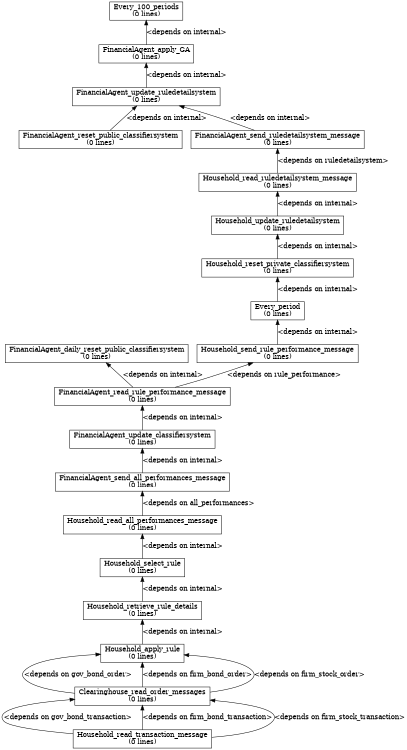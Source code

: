 digraph dependency_graph {
	rankdir=BT;
	size="8,5"
	node [shape = rect];
	
	/* Functions */
	FinancialAgent_send_ruledetailsystem_message[height = 0.000000, label = "FinancialAgent_send_ruledetailsystem_message\n(0 lines)"]
	FinancialAgent_reset_public_classifiersystem[height = 0.000000, label = "FinancialAgent_reset_public_classifiersystem\n(0 lines)"]
	FinancialAgent_update_ruledetailsystem[height = 0.000000, label = "FinancialAgent_update_ruledetailsystem\n(0 lines)"]
	FinancialAgent_apply_GA[height = 0.000000, label = "FinancialAgent_apply_GA\n(0 lines)"]
	Every_100_periods[height = 0.000000, label = "Every_100_periods\n(0 lines)"]
	FinancialAgent_send_all_performances_message[height = 0.000000, label = "FinancialAgent_send_all_performances_message\n(0 lines)"]
	FinancialAgent_update_classifiersystem[height = 0.000000, label = "FinancialAgent_update_classifiersystem\n(0 lines)"]
	FinancialAgent_read_rule_performance_message[height = 0.000000, label = "FinancialAgent_read_rule_performance_message\n(0 lines)"]
	FinancialAgent_daily_reset_public_classifiersystem[height = 0.000000, label = "FinancialAgent_daily_reset_public_classifiersystem\n(0 lines)"]
	Clearinghouse_read_order_messages[height = 0.000000, label = "Clearinghouse_read_order_messages\n(0 lines)"]
	Household_read_transaction_message[height = 0.000000, label = "Household_read_transaction_message\n(0 lines)"]
	Household_reset_private_classifiersystem[height = 0.000000, label = "Household_reset_private_classifiersystem\n(0 lines)"]
	Household_update_ruledetailsystem[height = 0.000000, label = "Household_update_ruledetailsystem\n(0 lines)"]
	Household_read_ruledetailsystem_message[height = 0.000000, label = "Household_read_ruledetailsystem_message\n(0 lines)"]
	Household_apply_rule[height = 0.000000, label = "Household_apply_rule\n(0 lines)"]
	Household_retrieve_rule_details[height = 0.000000, label = "Household_retrieve_rule_details\n(0 lines)"]
	Household_select_rule[height = 0.000000, label = "Household_select_rule\n(0 lines)"]
	Household_read_all_performances_message[height = 0.000000, label = "Household_read_all_performances_message\n(0 lines)"]
	Household_send_rule_performance_message[height = 0.000000, label = "Household_send_rule_performance_message\n(0 lines)"]
	Every_period[height = 0.000000, label = "Every_period\n(0 lines)"]
	
	/* Dependencies */
	FinancialAgent_send_ruledetailsystem_message -> FinancialAgent_update_ruledetailsystem [ label = "<depends on internal>" ];
	FinancialAgent_reset_public_classifiersystem -> FinancialAgent_update_ruledetailsystem [ label = "<depends on internal>" ];
	FinancialAgent_update_ruledetailsystem -> FinancialAgent_apply_GA [ label = "<depends on internal>" ];
	FinancialAgent_apply_GA -> Every_100_periods [ label = "<depends on internal>" ];
	FinancialAgent_send_all_performances_message -> FinancialAgent_update_classifiersystem [ label = "<depends on internal>" ];
	FinancialAgent_update_classifiersystem -> FinancialAgent_read_rule_performance_message [ label = "<depends on internal>" ];
	FinancialAgent_read_rule_performance_message -> Household_send_rule_performance_message [ label = "<depends on rule_performance>" ];
	FinancialAgent_read_rule_performance_message -> FinancialAgent_daily_reset_public_classifiersystem [ label = "<depends on internal>" ];
	Clearinghouse_read_order_messages -> Household_apply_rule [ label = "<depends on gov_bond_order>" ];
	Clearinghouse_read_order_messages -> Household_apply_rule [ label = "<depends on firm_bond_order>" ];
	Clearinghouse_read_order_messages -> Household_apply_rule [ label = "<depends on firm_stock_order>" ];
	Household_read_transaction_message -> Clearinghouse_read_order_messages [ label = "<depends on gov_bond_transaction>" ];
	Household_read_transaction_message -> Clearinghouse_read_order_messages [ label = "<depends on firm_bond_transaction>" ];
	Household_read_transaction_message -> Clearinghouse_read_order_messages [ label = "<depends on firm_stock_transaction>" ];
	Household_reset_private_classifiersystem -> Household_update_ruledetailsystem [ label = "<depends on internal>" ];
	Household_update_ruledetailsystem -> Household_read_ruledetailsystem_message [ label = "<depends on internal>" ];
	Household_read_ruledetailsystem_message -> FinancialAgent_send_ruledetailsystem_message [ label = "<depends on ruledetailsystem>" ];
	Household_apply_rule -> Household_retrieve_rule_details [ label = "<depends on internal>" ];
	Household_retrieve_rule_details -> Household_select_rule [ label = "<depends on internal>" ];
	Household_select_rule -> Household_read_all_performances_message [ label = "<depends on internal>" ];
	Household_read_all_performances_message -> FinancialAgent_send_all_performances_message [ label = "<depends on all_performances>" ];
	Household_send_rule_performance_message -> Every_period [ label = "<depends on internal>" ];
	Every_period -> Household_reset_private_classifiersystem [ label = "<depends on internal>" ];
}